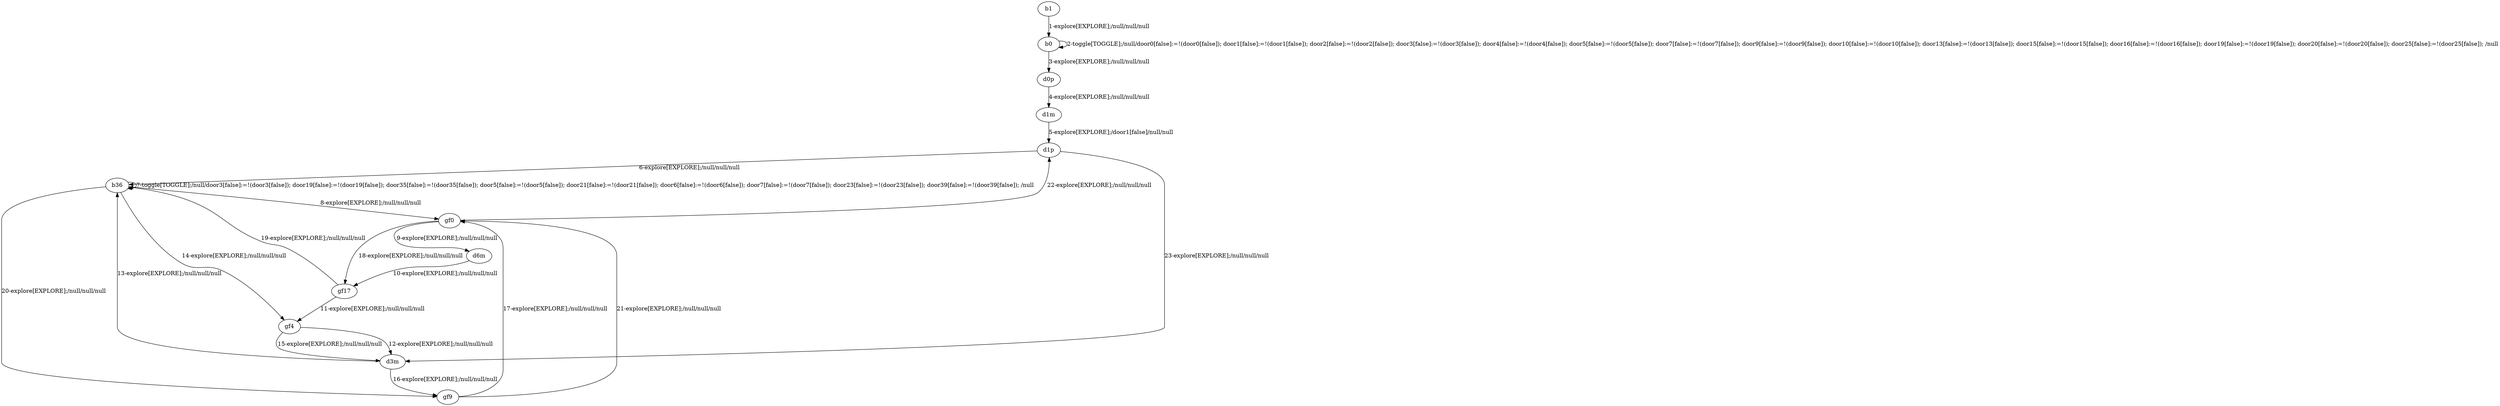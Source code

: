 # Total number of goals covered by this test: 2
# d3m --> gf9
# gf17 --> gf4

digraph g {
"b1" -> "b0" [label = "1-explore[EXPLORE];/null/null/null"];
"b0" -> "b0" [label = "2-toggle[TOGGLE];/null/door0[false]:=!(door0[false]); door1[false]:=!(door1[false]); door2[false]:=!(door2[false]); door3[false]:=!(door3[false]); door4[false]:=!(door4[false]); door5[false]:=!(door5[false]); door7[false]:=!(door7[false]); door9[false]:=!(door9[false]); door10[false]:=!(door10[false]); door13[false]:=!(door13[false]); door15[false]:=!(door15[false]); door16[false]:=!(door16[false]); door19[false]:=!(door19[false]); door20[false]:=!(door20[false]); door25[false]:=!(door25[false]); /null"];
"b0" -> "d0p" [label = "3-explore[EXPLORE];/null/null/null"];
"d0p" -> "d1m" [label = "4-explore[EXPLORE];/null/null/null"];
"d1m" -> "d1p" [label = "5-explore[EXPLORE];/door1[false]/null/null"];
"d1p" -> "b36" [label = "6-explore[EXPLORE];/null/null/null"];
"b36" -> "b36" [label = "7-toggle[TOGGLE];/null/door3[false]:=!(door3[false]); door19[false]:=!(door19[false]); door35[false]:=!(door35[false]); door5[false]:=!(door5[false]); door21[false]:=!(door21[false]); door6[false]:=!(door6[false]); door7[false]:=!(door7[false]); door23[false]:=!(door23[false]); door39[false]:=!(door39[false]); /null"];
"b36" -> "gf0" [label = "8-explore[EXPLORE];/null/null/null"];
"gf0" -> "d6m" [label = "9-explore[EXPLORE];/null/null/null"];
"d6m" -> "gf17" [label = "10-explore[EXPLORE];/null/null/null"];
"gf17" -> "gf4" [label = "11-explore[EXPLORE];/null/null/null"];
"gf4" -> "d3m" [label = "12-explore[EXPLORE];/null/null/null"];
"d3m" -> "b36" [label = "13-explore[EXPLORE];/null/null/null"];
"b36" -> "gf4" [label = "14-explore[EXPLORE];/null/null/null"];
"gf4" -> "d3m" [label = "15-explore[EXPLORE];/null/null/null"];
"d3m" -> "gf9" [label = "16-explore[EXPLORE];/null/null/null"];
"gf9" -> "gf0" [label = "17-explore[EXPLORE];/null/null/null"];
"gf0" -> "gf17" [label = "18-explore[EXPLORE];/null/null/null"];
"gf17" -> "b36" [label = "19-explore[EXPLORE];/null/null/null"];
"b36" -> "gf9" [label = "20-explore[EXPLORE];/null/null/null"];
"gf9" -> "gf0" [label = "21-explore[EXPLORE];/null/null/null"];
"gf0" -> "d1p" [label = "22-explore[EXPLORE];/null/null/null"];
"d1p" -> "d3m" [label = "23-explore[EXPLORE];/null/null/null"];
}